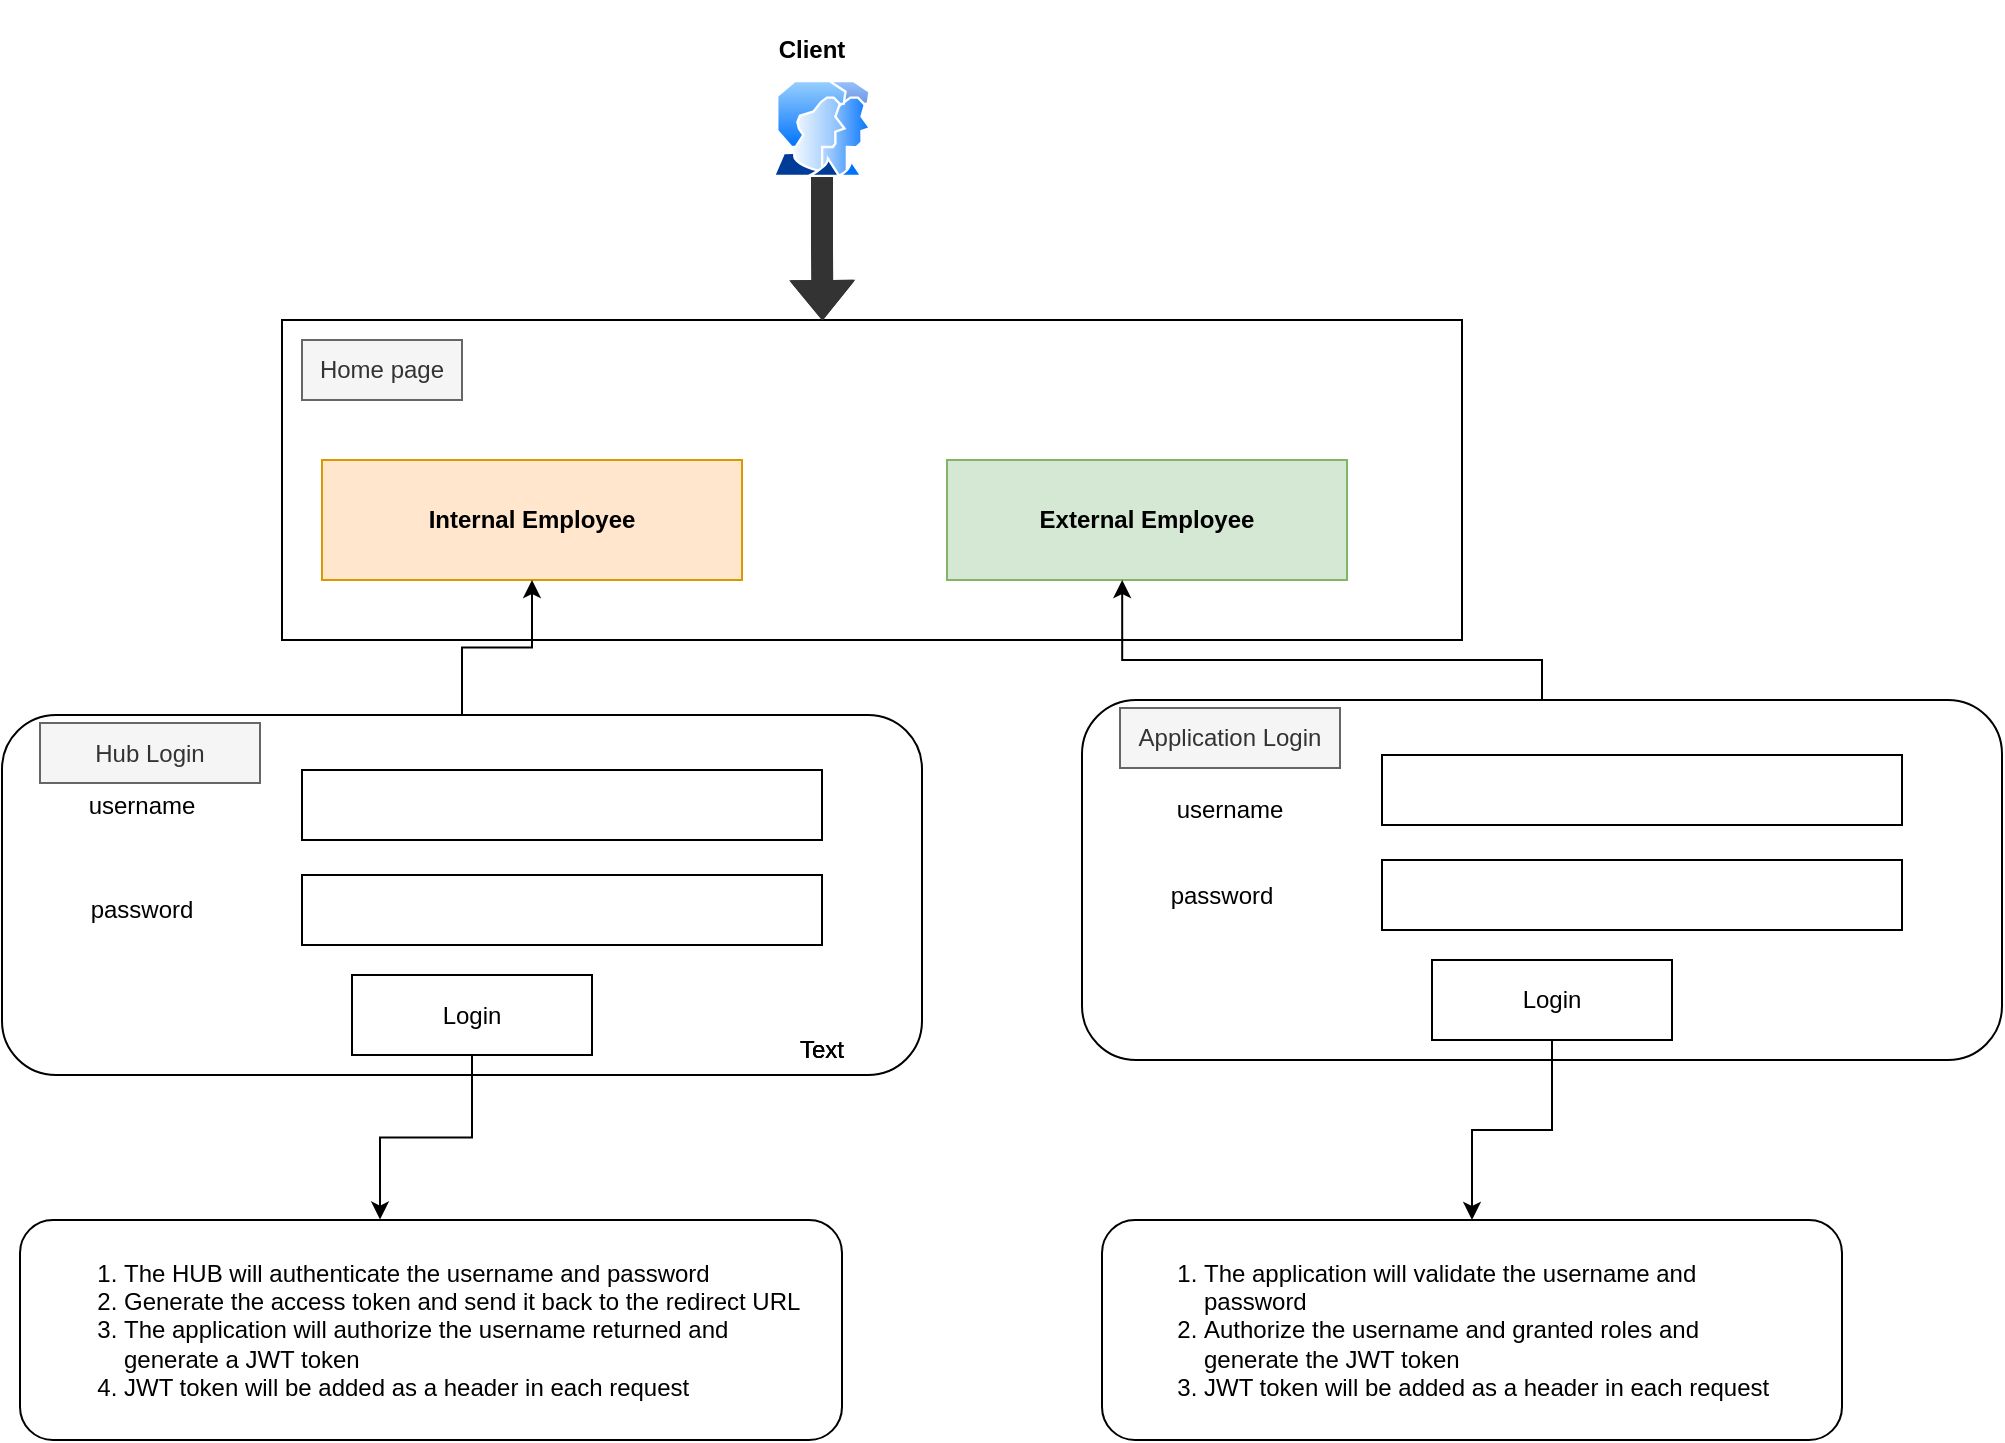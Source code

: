 <mxfile version="18.0.7" type="github">
  <diagram id="pPh2A05Ir3e8hzdwtKiC" name="Page-1">
    <mxGraphModel dx="1038" dy="551" grid="1" gridSize="10" guides="1" tooltips="1" connect="1" arrows="1" fold="1" page="1" pageScale="1" pageWidth="850" pageHeight="1100" math="0" shadow="0">
      <root>
        <mxCell id="0" />
        <mxCell id="1" parent="0" />
        <mxCell id="JTfMJMIOYng_JvzWQRDk-1" value="" style="rounded=0;whiteSpace=wrap;html=1;" vertex="1" parent="1">
          <mxGeometry x="160" y="210" width="590" height="160" as="geometry" />
        </mxCell>
        <mxCell id="JTfMJMIOYng_JvzWQRDk-2" value="Home page" style="text;html=1;strokeColor=#666666;fillColor=#f5f5f5;align=center;verticalAlign=middle;whiteSpace=wrap;rounded=0;fontColor=#333333;" vertex="1" parent="1">
          <mxGeometry x="170" y="220" width="80" height="30" as="geometry" />
        </mxCell>
        <mxCell id="JTfMJMIOYng_JvzWQRDk-3" value="" style="rounded=0;whiteSpace=wrap;html=1;fillColor=#ffe6cc;strokeColor=#d79b00;" vertex="1" parent="1">
          <mxGeometry x="180" y="280" width="210" height="60" as="geometry" />
        </mxCell>
        <mxCell id="JTfMJMIOYng_JvzWQRDk-4" value="" style="rounded=0;whiteSpace=wrap;html=1;fillColor=#d5e8d4;strokeColor=#82b366;" vertex="1" parent="1">
          <mxGeometry x="492.5" y="280" width="200" height="60" as="geometry" />
        </mxCell>
        <mxCell id="JTfMJMIOYng_JvzWQRDk-5" value="&lt;b&gt;Internal Employee&lt;/b&gt;" style="text;html=1;strokeColor=none;fillColor=none;align=center;verticalAlign=middle;whiteSpace=wrap;rounded=0;" vertex="1" parent="1">
          <mxGeometry x="230" y="295" width="110" height="30" as="geometry" />
        </mxCell>
        <mxCell id="JTfMJMIOYng_JvzWQRDk-6" value="&lt;b&gt;External Employee&lt;/b&gt;" style="text;html=1;strokeColor=none;fillColor=none;align=center;verticalAlign=middle;whiteSpace=wrap;rounded=0;" vertex="1" parent="1">
          <mxGeometry x="535" y="295" width="115" height="30" as="geometry" />
        </mxCell>
        <mxCell id="JTfMJMIOYng_JvzWQRDk-7" value="&lt;b&gt;Client&lt;/b&gt;" style="text;html=1;strokeColor=none;fillColor=none;align=center;verticalAlign=middle;whiteSpace=wrap;rounded=0;" vertex="1" parent="1">
          <mxGeometry x="395" y="50" width="60" height="50" as="geometry" />
        </mxCell>
        <mxCell id="JTfMJMIOYng_JvzWQRDk-8" style="edgeStyle=orthogonalEdgeStyle;rounded=0;orthogonalLoop=1;jettySize=auto;html=1;entryX=0.5;entryY=1;entryDx=0;entryDy=0;" edge="1" parent="1" source="JTfMJMIOYng_JvzWQRDk-9" target="JTfMJMIOYng_JvzWQRDk-3">
          <mxGeometry relative="1" as="geometry" />
        </mxCell>
        <mxCell id="JTfMJMIOYng_JvzWQRDk-9" value="" style="rounded=1;whiteSpace=wrap;html=1;" vertex="1" parent="1">
          <mxGeometry x="20" y="407.5" width="460" height="180" as="geometry" />
        </mxCell>
        <mxCell id="JTfMJMIOYng_JvzWQRDk-10" value="username" style="text;html=1;strokeColor=none;fillColor=none;align=center;verticalAlign=middle;whiteSpace=wrap;rounded=0;" vertex="1" parent="1">
          <mxGeometry x="60" y="437.5" width="60" height="30" as="geometry" />
        </mxCell>
        <mxCell id="JTfMJMIOYng_JvzWQRDk-11" value="" style="rounded=0;whiteSpace=wrap;html=1;" vertex="1" parent="1">
          <mxGeometry x="170" y="435" width="260" height="35" as="geometry" />
        </mxCell>
        <mxCell id="JTfMJMIOYng_JvzWQRDk-12" value="password" style="text;html=1;strokeColor=none;fillColor=none;align=center;verticalAlign=middle;whiteSpace=wrap;rounded=0;" vertex="1" parent="1">
          <mxGeometry x="60" y="490" width="60" height="30" as="geometry" />
        </mxCell>
        <mxCell id="JTfMJMIOYng_JvzWQRDk-13" value="" style="rounded=0;whiteSpace=wrap;html=1;" vertex="1" parent="1">
          <mxGeometry x="170" y="487.5" width="260" height="35" as="geometry" />
        </mxCell>
        <mxCell id="JTfMJMIOYng_JvzWQRDk-14" style="edgeStyle=orthogonalEdgeStyle;rounded=0;orthogonalLoop=1;jettySize=auto;html=1;entryX=0.438;entryY=-0.002;entryDx=0;entryDy=0;entryPerimeter=0;" edge="1" parent="1" source="JTfMJMIOYng_JvzWQRDk-15" target="JTfMJMIOYng_JvzWQRDk-28">
          <mxGeometry relative="1" as="geometry" />
        </mxCell>
        <mxCell id="JTfMJMIOYng_JvzWQRDk-15" value="Login" style="rounded=0;whiteSpace=wrap;html=1;" vertex="1" parent="1">
          <mxGeometry x="195" y="537.5" width="120" height="40" as="geometry" />
        </mxCell>
        <mxCell id="JTfMJMIOYng_JvzWQRDk-16" value="Hub Login" style="text;html=1;strokeColor=#666666;fillColor=#f5f5f5;align=center;verticalAlign=middle;whiteSpace=wrap;rounded=0;fontColor=#333333;" vertex="1" parent="1">
          <mxGeometry x="39" y="411.5" width="110" height="30" as="geometry" />
        </mxCell>
        <mxCell id="JTfMJMIOYng_JvzWQRDk-17" style="edgeStyle=orthogonalEdgeStyle;rounded=0;orthogonalLoop=1;jettySize=auto;html=1;entryX=0.438;entryY=1;entryDx=0;entryDy=0;entryPerimeter=0;" edge="1" parent="1" source="JTfMJMIOYng_JvzWQRDk-18" target="JTfMJMIOYng_JvzWQRDk-4">
          <mxGeometry relative="1" as="geometry">
            <Array as="points">
              <mxPoint x="790" y="380" />
              <mxPoint x="580" y="380" />
            </Array>
          </mxGeometry>
        </mxCell>
        <mxCell id="JTfMJMIOYng_JvzWQRDk-18" value="" style="rounded=1;whiteSpace=wrap;html=1;" vertex="1" parent="1">
          <mxGeometry x="560" y="400" width="460" height="180" as="geometry" />
        </mxCell>
        <mxCell id="JTfMJMIOYng_JvzWQRDk-19" value="" style="rounded=0;whiteSpace=wrap;html=1;" vertex="1" parent="1">
          <mxGeometry x="710" y="427.5" width="260" height="35" as="geometry" />
        </mxCell>
        <mxCell id="JTfMJMIOYng_JvzWQRDk-20" value="password" style="text;html=1;strokeColor=none;fillColor=none;align=center;verticalAlign=middle;whiteSpace=wrap;rounded=0;" vertex="1" parent="1">
          <mxGeometry x="600" y="482.5" width="60" height="30" as="geometry" />
        </mxCell>
        <mxCell id="JTfMJMIOYng_JvzWQRDk-21" value="" style="rounded=0;whiteSpace=wrap;html=1;" vertex="1" parent="1">
          <mxGeometry x="710" y="480" width="260" height="35" as="geometry" />
        </mxCell>
        <mxCell id="JTfMJMIOYng_JvzWQRDk-22" style="edgeStyle=orthogonalEdgeStyle;rounded=0;orthogonalLoop=1;jettySize=auto;html=1;" edge="1" parent="1" source="JTfMJMIOYng_JvzWQRDk-23" target="JTfMJMIOYng_JvzWQRDk-26">
          <mxGeometry relative="1" as="geometry" />
        </mxCell>
        <mxCell id="JTfMJMIOYng_JvzWQRDk-23" value="Login" style="rounded=0;whiteSpace=wrap;html=1;" vertex="1" parent="1">
          <mxGeometry x="735" y="530" width="120" height="40" as="geometry" />
        </mxCell>
        <mxCell id="JTfMJMIOYng_JvzWQRDk-24" value="Application Login" style="text;html=1;strokeColor=#666666;fillColor=#f5f5f5;align=center;verticalAlign=middle;whiteSpace=wrap;rounded=0;fontColor=#333333;" vertex="1" parent="1">
          <mxGeometry x="579" y="404" width="110" height="30" as="geometry" />
        </mxCell>
        <mxCell id="JTfMJMIOYng_JvzWQRDk-25" value="username" style="text;html=1;strokeColor=none;fillColor=none;align=center;verticalAlign=middle;whiteSpace=wrap;rounded=0;" vertex="1" parent="1">
          <mxGeometry x="604" y="440" width="60" height="30" as="geometry" />
        </mxCell>
        <mxCell id="JTfMJMIOYng_JvzWQRDk-26" value="" style="rounded=1;whiteSpace=wrap;html=1;" vertex="1" parent="1">
          <mxGeometry x="570" y="660" width="370" height="110" as="geometry" />
        </mxCell>
        <mxCell id="JTfMJMIOYng_JvzWQRDk-27" value="&lt;ol&gt;&lt;li&gt;The application will validate the username and password&lt;/li&gt;&lt;li&gt;Authorize the username and granted roles and generate the JWT token&lt;/li&gt;&lt;li style=&quot;&quot;&gt;JWT token will be added as a header in each request&lt;/li&gt;&lt;/ol&gt;" style="text;html=1;strokeColor=none;fillColor=none;align=left;verticalAlign=middle;whiteSpace=wrap;rounded=0;" vertex="1" parent="1">
          <mxGeometry x="579" y="675" width="340" height="80" as="geometry" />
        </mxCell>
        <mxCell id="JTfMJMIOYng_JvzWQRDk-28" value="" style="rounded=1;whiteSpace=wrap;html=1;" vertex="1" parent="1">
          <mxGeometry x="29" y="660" width="411" height="110" as="geometry" />
        </mxCell>
        <mxCell id="JTfMJMIOYng_JvzWQRDk-29" value="Text" style="text;html=1;strokeColor=none;fillColor=none;align=center;verticalAlign=middle;whiteSpace=wrap;rounded=0;" vertex="1" parent="1">
          <mxGeometry x="400" y="560" width="60" height="30" as="geometry" />
        </mxCell>
        <mxCell id="JTfMJMIOYng_JvzWQRDk-30" value="Text" style="text;html=1;strokeColor=none;fillColor=none;align=center;verticalAlign=middle;whiteSpace=wrap;rounded=0;" vertex="1" parent="1">
          <mxGeometry x="400" y="560" width="60" height="30" as="geometry" />
        </mxCell>
        <mxCell id="JTfMJMIOYng_JvzWQRDk-31" value="Text" style="text;html=1;strokeColor=none;fillColor=none;align=center;verticalAlign=middle;whiteSpace=wrap;rounded=0;" vertex="1" parent="1">
          <mxGeometry x="400" y="560" width="60" height="30" as="geometry" />
        </mxCell>
        <mxCell id="JTfMJMIOYng_JvzWQRDk-32" value="&lt;ol&gt;&lt;li&gt;The HUB will authenticate the username and password&amp;nbsp;&lt;/li&gt;&lt;li&gt;Generate the access token and send it back to the redirect URL&lt;/li&gt;&lt;li&gt;The application will authorize the username returned and generate a JWT token&amp;nbsp;&lt;/li&gt;&lt;li&gt;JWT token will be added as a header in each request&lt;/li&gt;&lt;/ol&gt;" style="text;html=1;strokeColor=none;fillColor=none;align=left;verticalAlign=middle;whiteSpace=wrap;rounded=0;" vertex="1" parent="1">
          <mxGeometry x="39" y="670" width="391" height="90" as="geometry" />
        </mxCell>
        <mxCell id="JTfMJMIOYng_JvzWQRDk-33" style="edgeStyle=orthogonalEdgeStyle;rounded=0;orthogonalLoop=1;jettySize=auto;html=1;entryX=0.458;entryY=0;entryDx=0;entryDy=0;entryPerimeter=0;shape=flexArrow;fillColor=#333333;strokeColor=#333333;" edge="1" parent="1" source="JTfMJMIOYng_JvzWQRDk-34" target="JTfMJMIOYng_JvzWQRDk-1">
          <mxGeometry relative="1" as="geometry" />
        </mxCell>
        <mxCell id="JTfMJMIOYng_JvzWQRDk-34" value="" style="aspect=fixed;perimeter=ellipsePerimeter;html=1;align=center;shadow=0;spacingTop=3;image;image=img/lib/active_directory/user_accounts.svg;strokeWidth=7;" vertex="1" parent="1">
          <mxGeometry x="405" y="90" width="50" height="48.5" as="geometry" />
        </mxCell>
      </root>
    </mxGraphModel>
  </diagram>
</mxfile>
